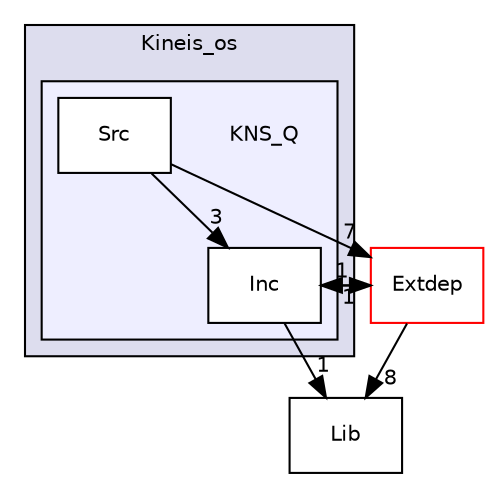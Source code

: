 digraph "Kineis/App/Kineis_os/KNS_Q" {
  compound=true
  node [ fontsize="10", fontname="Helvetica"];
  edge [ labelfontsize="10", labelfontname="Helvetica"];
  subgraph clusterdir_2597320cd5a766e2ddfc672ddb4c534b {
    graph [ bgcolor="#ddddee", pencolor="black", label="Kineis_os" fontname="Helvetica", fontsize="10", URL="dir_2597320cd5a766e2ddfc672ddb4c534b.html"]
  subgraph clusterdir_565abc7797190263a19144fc71b59106 {
    graph [ bgcolor="#eeeeff", pencolor="black", label="" URL="dir_565abc7797190263a19144fc71b59106.html"];
    dir_565abc7797190263a19144fc71b59106 [shape=plaintext label="KNS_Q"];
  dir_1c062482ac091c7c78d0a1651ce2de7a [shape=box label="Inc" fillcolor="white" style="filled" URL="dir_1c062482ac091c7c78d0a1651ce2de7a.html"];
  dir_a746c9cb71575e3c8990071dd78a4c19 [shape=box label="Src" fillcolor="white" style="filled" URL="dir_a746c9cb71575e3c8990071dd78a4c19.html"];
  }
  }
  dir_8bac7462668d86a984d2ee5977e3cf6a [shape=box label="Lib" URL="dir_8bac7462668d86a984d2ee5977e3cf6a.html"];
  dir_e4bcde167f88f305238965282a0ab06e [shape=box label="Extdep" fillcolor="white" style="filled" color="red" URL="dir_e4bcde167f88f305238965282a0ab06e.html"];
  dir_a746c9cb71575e3c8990071dd78a4c19->dir_1c062482ac091c7c78d0a1651ce2de7a [headlabel="3", labeldistance=1.5 headhref="dir_000011_000010.html"];
  dir_a746c9cb71575e3c8990071dd78a4c19->dir_e4bcde167f88f305238965282a0ab06e [headlabel="7", labeldistance=1.5 headhref="dir_000011_000027.html"];
  dir_1c062482ac091c7c78d0a1651ce2de7a->dir_8bac7462668d86a984d2ee5977e3cf6a [headlabel="1", labeldistance=1.5 headhref="dir_000010_000035.html"];
  dir_1c062482ac091c7c78d0a1651ce2de7a->dir_e4bcde167f88f305238965282a0ab06e [headlabel="1", labeldistance=1.5 headhref="dir_000010_000027.html"];
  dir_e4bcde167f88f305238965282a0ab06e->dir_1c062482ac091c7c78d0a1651ce2de7a [headlabel="1", labeldistance=1.5 headhref="dir_000027_000010.html"];
  dir_e4bcde167f88f305238965282a0ab06e->dir_8bac7462668d86a984d2ee5977e3cf6a [headlabel="8", labeldistance=1.5 headhref="dir_000027_000035.html"];
}
